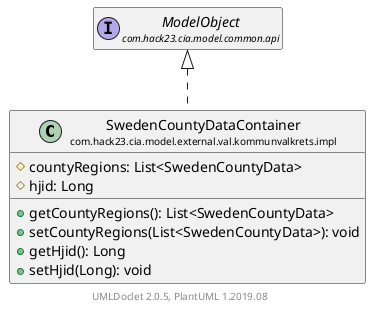 @startuml
    set namespaceSeparator none
    hide empty fields
    hide empty methods

    class "<size:14>SwedenCountyDataContainer\n<size:10>com.hack23.cia.model.external.val.kommunvalkrets.impl" as com.hack23.cia.model.external.val.kommunvalkrets.impl.SwedenCountyDataContainer [[SwedenCountyDataContainer.html]] {
        #countyRegions: List<SwedenCountyData>
        #hjid: Long
        +getCountyRegions(): List<SwedenCountyData>
        +setCountyRegions(List<SwedenCountyData>): void
        +getHjid(): Long
        +setHjid(Long): void
    }

    interface "<size:14>ModelObject\n<size:10>com.hack23.cia.model.common.api" as com.hack23.cia.model.common.api.ModelObject

    com.hack23.cia.model.common.api.ModelObject <|.. com.hack23.cia.model.external.val.kommunvalkrets.impl.SwedenCountyDataContainer

    center footer UMLDoclet 2.0.5, PlantUML 1.2019.08
@enduml
